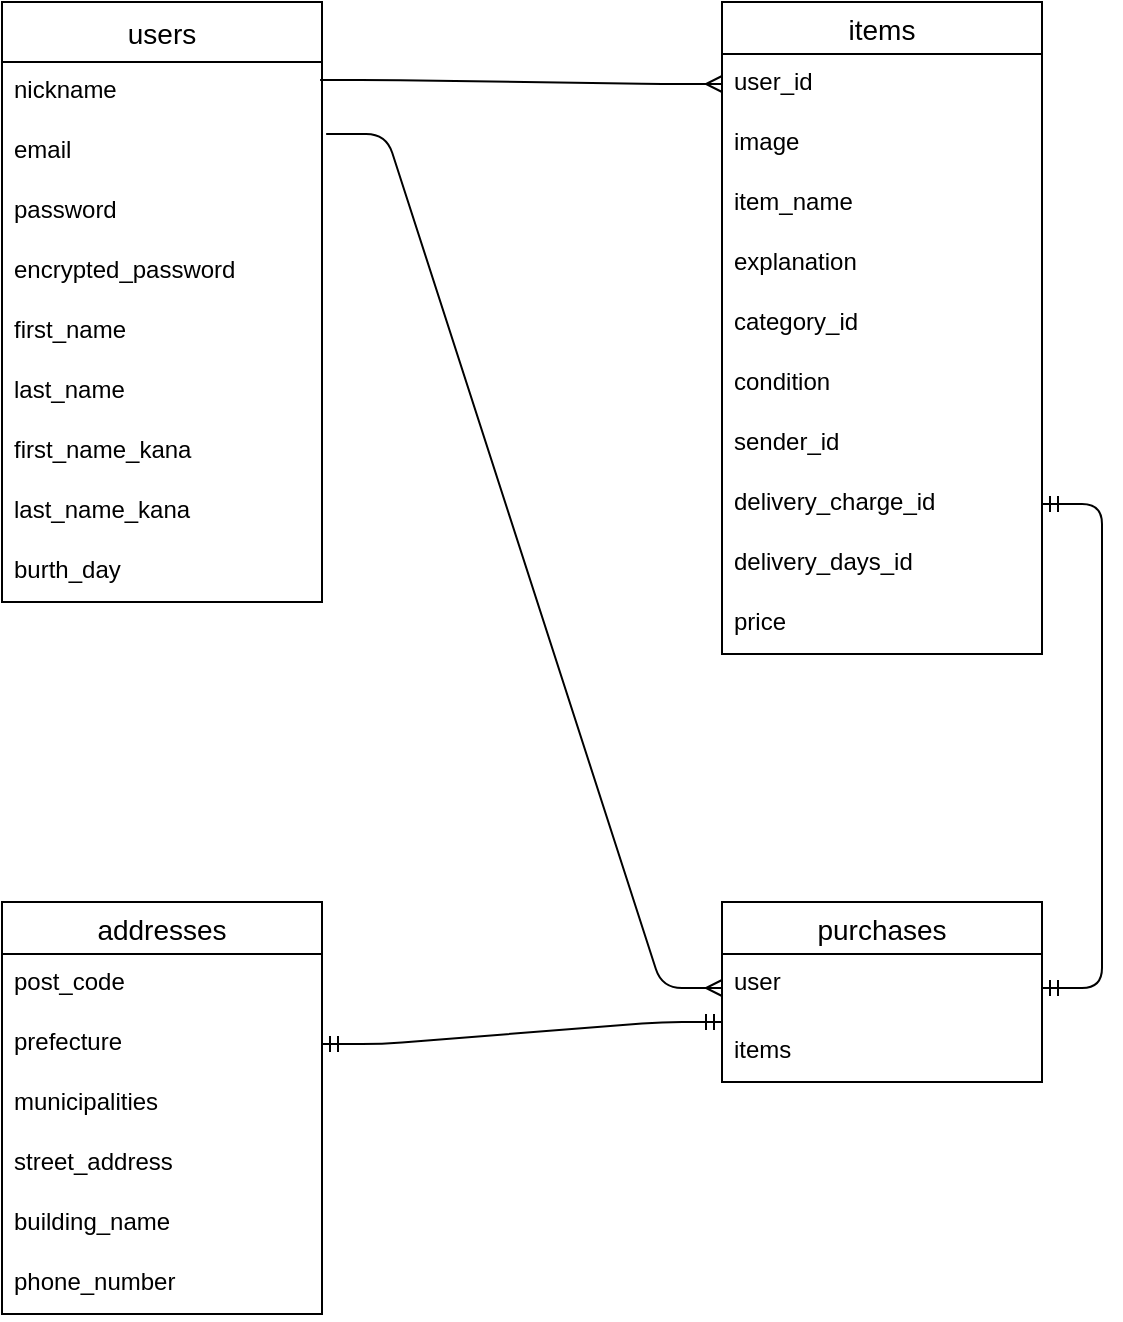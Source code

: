 <mxfile>
    <diagram id="Bld7QY9pfE0mXdCtEyyj" name="ページ1">
        <mxGraphModel dx="606" dy="802" grid="1" gridSize="10" guides="1" tooltips="1" connect="1" arrows="1" fold="1" page="1" pageScale="1" pageWidth="827" pageHeight="1169" math="0" shadow="0">
            <root>
                <mxCell id="0"/>
                <mxCell id="1" parent="0"/>
                <mxCell id="8" value="users" style="swimlane;fontStyle=0;childLayout=stackLayout;horizontal=1;startSize=30;horizontalStack=0;resizeParent=1;resizeParentMax=0;resizeLast=0;collapsible=1;marginBottom=0;align=center;fontSize=14;" parent="1" vertex="1">
                    <mxGeometry x="170" y="40" width="160" height="300" as="geometry">
                        <mxRectangle x="170" y="40" width="60" height="30" as="alternateBounds"/>
                    </mxGeometry>
                </mxCell>
                <mxCell id="9" value="nickname" style="text;strokeColor=none;fillColor=none;spacingLeft=4;spacingRight=4;overflow=hidden;rotatable=0;points=[[0,0.5],[1,0.5]];portConstraint=eastwest;fontSize=12;" parent="8" vertex="1">
                    <mxGeometry y="30" width="160" height="30" as="geometry"/>
                </mxCell>
                <mxCell id="11" value="email" style="text;strokeColor=none;fillColor=none;spacingLeft=4;spacingRight=4;overflow=hidden;rotatable=0;points=[[0,0.5],[1,0.5]];portConstraint=eastwest;fontSize=12;" parent="8" vertex="1">
                    <mxGeometry y="60" width="160" height="30" as="geometry"/>
                </mxCell>
                <mxCell id="13" value="password" style="text;strokeColor=none;fillColor=none;spacingLeft=4;spacingRight=4;overflow=hidden;rotatable=0;points=[[0,0.5],[1,0.5]];portConstraint=eastwest;fontSize=12;" vertex="1" parent="8">
                    <mxGeometry y="90" width="160" height="30" as="geometry"/>
                </mxCell>
                <mxCell id="12" value="encrypted_password" style="text;strokeColor=none;fillColor=none;spacingLeft=4;spacingRight=4;overflow=hidden;rotatable=0;points=[[0,0.5],[1,0.5]];portConstraint=eastwest;fontSize=12;" vertex="1" parent="8">
                    <mxGeometry y="120" width="160" height="30" as="geometry"/>
                </mxCell>
                <mxCell id="14" value="first_name" style="text;strokeColor=none;fillColor=none;spacingLeft=4;spacingRight=4;overflow=hidden;rotatable=0;points=[[0,0.5],[1,0.5]];portConstraint=eastwest;fontSize=12;" vertex="1" parent="8">
                    <mxGeometry y="150" width="160" height="30" as="geometry"/>
                </mxCell>
                <mxCell id="17" value="last_name" style="text;strokeColor=none;fillColor=none;spacingLeft=4;spacingRight=4;overflow=hidden;rotatable=0;points=[[0,0.5],[1,0.5]];portConstraint=eastwest;fontSize=12;" vertex="1" parent="8">
                    <mxGeometry y="180" width="160" height="30" as="geometry"/>
                </mxCell>
                <mxCell id="18" value="first_name_kana" style="text;strokeColor=none;fillColor=none;spacingLeft=4;spacingRight=4;overflow=hidden;rotatable=0;points=[[0,0.5],[1,0.5]];portConstraint=eastwest;fontSize=12;" vertex="1" parent="8">
                    <mxGeometry y="210" width="160" height="30" as="geometry"/>
                </mxCell>
                <mxCell id="19" value="last_name_kana" style="text;strokeColor=none;fillColor=none;spacingLeft=4;spacingRight=4;overflow=hidden;rotatable=0;points=[[0,0.5],[1,0.5]];portConstraint=eastwest;fontSize=12;" vertex="1" parent="8">
                    <mxGeometry y="240" width="160" height="30" as="geometry"/>
                </mxCell>
                <mxCell id="16" value="burth_day" style="text;strokeColor=none;fillColor=none;spacingLeft=4;spacingRight=4;overflow=hidden;rotatable=0;points=[[0,0.5],[1,0.5]];portConstraint=eastwest;fontSize=12;" vertex="1" parent="8">
                    <mxGeometry y="270" width="160" height="30" as="geometry"/>
                </mxCell>
                <mxCell id="21" value="items" style="swimlane;fontStyle=0;childLayout=stackLayout;horizontal=1;startSize=26;horizontalStack=0;resizeParent=1;resizeParentMax=0;resizeLast=0;collapsible=1;marginBottom=0;align=center;fontSize=14;" vertex="1" parent="1">
                    <mxGeometry x="530" y="40" width="160" height="326" as="geometry"/>
                </mxCell>
                <mxCell id="68" value="user_id" style="text;strokeColor=none;fillColor=none;spacingLeft=4;spacingRight=4;overflow=hidden;rotatable=0;points=[[0,0.5],[1,0.5]];portConstraint=eastwest;fontSize=12;" vertex="1" parent="21">
                    <mxGeometry y="26" width="160" height="30" as="geometry"/>
                </mxCell>
                <mxCell id="22" value="image" style="text;strokeColor=none;fillColor=none;spacingLeft=4;spacingRight=4;overflow=hidden;rotatable=0;points=[[0,0.5],[1,0.5]];portConstraint=eastwest;fontSize=12;" vertex="1" parent="21">
                    <mxGeometry y="56" width="160" height="30" as="geometry"/>
                </mxCell>
                <mxCell id="23" value="item_name" style="text;strokeColor=none;fillColor=none;spacingLeft=4;spacingRight=4;overflow=hidden;rotatable=0;points=[[0,0.5],[1,0.5]];portConstraint=eastwest;fontSize=12;" vertex="1" parent="21">
                    <mxGeometry y="86" width="160" height="30" as="geometry"/>
                </mxCell>
                <mxCell id="36" value="explanation" style="text;strokeColor=none;fillColor=none;spacingLeft=4;spacingRight=4;overflow=hidden;rotatable=0;points=[[0,0.5],[1,0.5]];portConstraint=eastwest;fontSize=12;" vertex="1" parent="21">
                    <mxGeometry y="116" width="160" height="30" as="geometry"/>
                </mxCell>
                <mxCell id="24" value="category_id" style="text;strokeColor=none;fillColor=none;spacingLeft=4;spacingRight=4;overflow=hidden;rotatable=0;points=[[0,0.5],[1,0.5]];portConstraint=eastwest;fontSize=12;" vertex="1" parent="21">
                    <mxGeometry y="146" width="160" height="30" as="geometry"/>
                </mxCell>
                <mxCell id="25" value="condition" style="text;strokeColor=none;fillColor=none;spacingLeft=4;spacingRight=4;overflow=hidden;rotatable=0;points=[[0,0.5],[1,0.5]];portConstraint=eastwest;fontSize=12;" vertex="1" parent="21">
                    <mxGeometry y="176" width="160" height="30" as="geometry"/>
                </mxCell>
                <mxCell id="28" value="sender_id" style="text;strokeColor=none;fillColor=none;spacingLeft=4;spacingRight=4;overflow=hidden;rotatable=0;points=[[0,0.5],[1,0.5]];portConstraint=eastwest;fontSize=12;" vertex="1" parent="21">
                    <mxGeometry y="206" width="160" height="30" as="geometry"/>
                </mxCell>
                <mxCell id="27" value="delivery_charge_id" style="text;strokeColor=none;fillColor=none;spacingLeft=4;spacingRight=4;overflow=hidden;rotatable=0;points=[[0,0.5],[1,0.5]];portConstraint=eastwest;fontSize=12;" vertex="1" parent="21">
                    <mxGeometry y="236" width="160" height="30" as="geometry"/>
                </mxCell>
                <mxCell id="30" value="delivery_days_id" style="text;strokeColor=none;fillColor=none;spacingLeft=4;spacingRight=4;overflow=hidden;rotatable=0;points=[[0,0.5],[1,0.5]];portConstraint=eastwest;fontSize=12;" vertex="1" parent="21">
                    <mxGeometry y="266" width="160" height="30" as="geometry"/>
                </mxCell>
                <mxCell id="29" value="price" style="text;strokeColor=none;fillColor=none;spacingLeft=4;spacingRight=4;overflow=hidden;rotatable=0;points=[[0,0.5],[1,0.5]];portConstraint=eastwest;fontSize=12;" vertex="1" parent="21">
                    <mxGeometry y="296" width="160" height="30" as="geometry"/>
                </mxCell>
                <mxCell id="46" value="" style="edgeStyle=entityRelationEdgeStyle;fontSize=12;html=1;endArrow=ERmany;entryX=0;entryY=0.5;entryDx=0;entryDy=0;exitX=0.994;exitY=0.3;exitDx=0;exitDy=0;exitPerimeter=0;" edge="1" parent="1" source="9">
                    <mxGeometry width="100" height="100" relative="1" as="geometry">
                        <mxPoint x="330" y="80" as="sourcePoint"/>
                        <mxPoint x="530" y="81" as="targetPoint"/>
                    </mxGeometry>
                </mxCell>
                <mxCell id="47" value="addresses" style="swimlane;fontStyle=0;childLayout=stackLayout;horizontal=1;startSize=26;horizontalStack=0;resizeParent=1;resizeParentMax=0;resizeLast=0;collapsible=1;marginBottom=0;align=center;fontSize=14;" vertex="1" parent="1">
                    <mxGeometry x="170" y="490" width="160" height="206" as="geometry"/>
                </mxCell>
                <mxCell id="50" value="post_code" style="text;strokeColor=none;fillColor=none;spacingLeft=4;spacingRight=4;overflow=hidden;rotatable=0;points=[[0,0.5],[1,0.5]];portConstraint=eastwest;fontSize=12;" vertex="1" parent="47">
                    <mxGeometry y="26" width="160" height="30" as="geometry"/>
                </mxCell>
                <mxCell id="54" value="prefecture" style="text;strokeColor=none;fillColor=none;spacingLeft=4;spacingRight=4;overflow=hidden;rotatable=0;points=[[0,0.5],[1,0.5]];portConstraint=eastwest;fontSize=12;" vertex="1" parent="47">
                    <mxGeometry y="56" width="160" height="30" as="geometry"/>
                </mxCell>
                <mxCell id="51" value="municipalities" style="text;strokeColor=none;fillColor=none;spacingLeft=4;spacingRight=4;overflow=hidden;rotatable=0;points=[[0,0.5],[1,0.5]];portConstraint=eastwest;fontSize=12;" vertex="1" parent="47">
                    <mxGeometry y="86" width="160" height="30" as="geometry"/>
                </mxCell>
                <mxCell id="53" value="street_address" style="text;strokeColor=none;fillColor=none;spacingLeft=4;spacingRight=4;overflow=hidden;rotatable=0;points=[[0,0.5],[1,0.5]];portConstraint=eastwest;fontSize=12;" vertex="1" parent="47">
                    <mxGeometry y="116" width="160" height="30" as="geometry"/>
                </mxCell>
                <mxCell id="55" value="building_name" style="text;strokeColor=none;fillColor=none;spacingLeft=4;spacingRight=4;overflow=hidden;rotatable=0;points=[[0,0.5],[1,0.5]];portConstraint=eastwest;fontSize=12;" vertex="1" parent="47">
                    <mxGeometry y="146" width="160" height="30" as="geometry"/>
                </mxCell>
                <mxCell id="56" value="phone_number" style="text;strokeColor=none;fillColor=none;spacingLeft=4;spacingRight=4;overflow=hidden;rotatable=0;points=[[0,0.5],[1,0.5]];portConstraint=eastwest;fontSize=12;" vertex="1" parent="47">
                    <mxGeometry y="176" width="160" height="30" as="geometry"/>
                </mxCell>
                <mxCell id="70" value="purchases" style="swimlane;fontStyle=0;childLayout=stackLayout;horizontal=1;startSize=26;horizontalStack=0;resizeParent=1;resizeParentMax=0;resizeLast=0;collapsible=1;marginBottom=0;align=center;fontSize=14;" vertex="1" parent="1">
                    <mxGeometry x="530" y="490" width="160" height="90" as="geometry"/>
                </mxCell>
                <mxCell id="71" value="user" style="text;strokeColor=none;fillColor=none;spacingLeft=4;spacingRight=4;overflow=hidden;rotatable=0;points=[[0,0.5],[1,0.5]];portConstraint=eastwest;fontSize=12;" vertex="1" parent="70">
                    <mxGeometry y="26" width="160" height="34" as="geometry"/>
                </mxCell>
                <mxCell id="72" value="items" style="text;strokeColor=none;fillColor=none;spacingLeft=4;spacingRight=4;overflow=hidden;rotatable=0;points=[[0,0.5],[1,0.5]];portConstraint=eastwest;fontSize=12;" vertex="1" parent="70">
                    <mxGeometry y="60" width="160" height="30" as="geometry"/>
                </mxCell>
                <mxCell id="77" value="" style="edgeStyle=entityRelationEdgeStyle;fontSize=12;html=1;endArrow=ERmany;exitX=1.013;exitY=0.2;exitDx=0;exitDy=0;exitPerimeter=0;" edge="1" parent="1" source="11" target="71">
                    <mxGeometry width="100" height="100" relative="1" as="geometry">
                        <mxPoint x="340" y="190" as="sourcePoint"/>
                        <mxPoint x="470" y="370" as="targetPoint"/>
                    </mxGeometry>
                </mxCell>
                <mxCell id="78" value="" style="edgeStyle=entityRelationEdgeStyle;fontSize=12;html=1;endArrow=ERmandOne;startArrow=ERmandOne;entryX=0;entryY=1;entryDx=0;entryDy=0;entryPerimeter=0;exitX=1;exitY=0.5;exitDx=0;exitDy=0;" edge="1" parent="1" source="54" target="71">
                    <mxGeometry width="100" height="100" relative="1" as="geometry">
                        <mxPoint x="370" y="470" as="sourcePoint"/>
                        <mxPoint x="470" y="370" as="targetPoint"/>
                    </mxGeometry>
                </mxCell>
                <mxCell id="79" value="" style="edgeStyle=entityRelationEdgeStyle;fontSize=12;html=1;endArrow=ERmandOne;startArrow=ERmandOne;exitX=1;exitY=0.5;exitDx=0;exitDy=0;" edge="1" parent="1" source="71" target="27">
                    <mxGeometry width="100" height="100" relative="1" as="geometry">
                        <mxPoint x="370" y="470" as="sourcePoint"/>
                        <mxPoint x="470" y="370" as="targetPoint"/>
                    </mxGeometry>
                </mxCell>
            </root>
        </mxGraphModel>
    </diagram>
</mxfile>